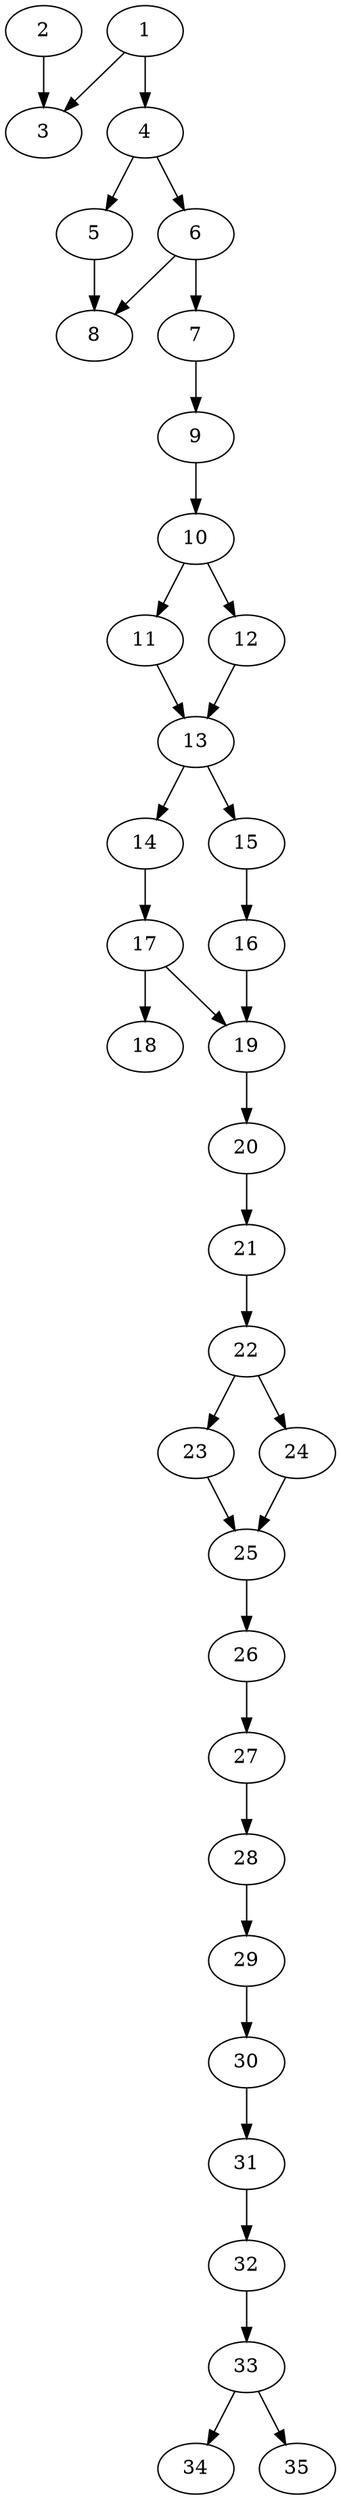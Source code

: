 // DAG automatically generated by daggen at Thu Oct  3 14:05:37 2019
// ./daggen --dot -n 35 --ccr 0.5 --fat 0.3 --regular 0.7 --density 0.7 --mindata 5242880 --maxdata 52428800 
digraph G {
  1 [size="31537152", alpha="0.16", expect_size="15768576"] 
  1 -> 3 [size ="15768576"]
  1 -> 4 [size ="15768576"]
  2 [size="60264448", alpha="0.02", expect_size="30132224"] 
  2 -> 3 [size ="30132224"]
  3 [size="48498688", alpha="0.18", expect_size="24249344"] 
  4 [size="40712192", alpha="0.03", expect_size="20356096"] 
  4 -> 5 [size ="20356096"]
  4 -> 6 [size ="20356096"]
  5 [size="37832704", alpha="0.00", expect_size="18916352"] 
  5 -> 8 [size ="18916352"]
  6 [size="98746368", alpha="0.05", expect_size="49373184"] 
  6 -> 7 [size ="49373184"]
  6 -> 8 [size ="49373184"]
  7 [size="24424448", alpha="0.16", expect_size="12212224"] 
  7 -> 9 [size ="12212224"]
  8 [size="39280640", alpha="0.02", expect_size="19640320"] 
  9 [size="52930560", alpha="0.05", expect_size="26465280"] 
  9 -> 10 [size ="26465280"]
  10 [size="87056384", alpha="0.06", expect_size="43528192"] 
  10 -> 11 [size ="43528192"]
  10 -> 12 [size ="43528192"]
  11 [size="62797824", alpha="0.17", expect_size="31398912"] 
  11 -> 13 [size ="31398912"]
  12 [size="44359680", alpha="0.03", expect_size="22179840"] 
  12 -> 13 [size ="22179840"]
  13 [size="55517184", alpha="0.19", expect_size="27758592"] 
  13 -> 14 [size ="27758592"]
  13 -> 15 [size ="27758592"]
  14 [size="47925248", alpha="0.05", expect_size="23962624"] 
  14 -> 17 [size ="23962624"]
  15 [size="63459328", alpha="0.19", expect_size="31729664"] 
  15 -> 16 [size ="31729664"]
  16 [size="65097728", alpha="0.06", expect_size="32548864"] 
  16 -> 19 [size ="32548864"]
  17 [size="88532992", alpha="0.02", expect_size="44266496"] 
  17 -> 18 [size ="44266496"]
  17 -> 19 [size ="44266496"]
  18 [size="69238784", alpha="0.03", expect_size="34619392"] 
  19 [size="77637632", alpha="0.09", expect_size="38818816"] 
  19 -> 20 [size ="38818816"]
  20 [size="101625856", alpha="0.19", expect_size="50812928"] 
  20 -> 21 [size ="50812928"]
  21 [size="33699840", alpha="0.14", expect_size="16849920"] 
  21 -> 22 [size ="16849920"]
  22 [size="20398080", alpha="0.19", expect_size="10199040"] 
  22 -> 23 [size ="10199040"]
  22 -> 24 [size ="10199040"]
  23 [size="35125248", alpha="0.12", expect_size="17562624"] 
  23 -> 25 [size ="17562624"]
  24 [size="31064064", alpha="0.11", expect_size="15532032"] 
  24 -> 25 [size ="15532032"]
  25 [size="52549632", alpha="0.17", expect_size="26274816"] 
  25 -> 26 [size ="26274816"]
  26 [size="49817600", alpha="0.01", expect_size="24908800"] 
  26 -> 27 [size ="24908800"]
  27 [size="78323712", alpha="0.08", expect_size="39161856"] 
  27 -> 28 [size ="39161856"]
  28 [size="86734848", alpha="0.01", expect_size="43367424"] 
  28 -> 29 [size ="43367424"]
  29 [size="98840576", alpha="0.03", expect_size="49420288"] 
  29 -> 30 [size ="49420288"]
  30 [size="48252928", alpha="0.01", expect_size="24126464"] 
  30 -> 31 [size ="24126464"]
  31 [size="44939264", alpha="0.10", expect_size="22469632"] 
  31 -> 32 [size ="22469632"]
  32 [size="15583232", alpha="0.07", expect_size="7791616"] 
  32 -> 33 [size ="7791616"]
  33 [size="104333312", alpha="0.13", expect_size="52166656"] 
  33 -> 34 [size ="52166656"]
  33 -> 35 [size ="52166656"]
  34 [size="66088960", alpha="0.07", expect_size="33044480"] 
  35 [size="25452544", alpha="0.12", expect_size="12726272"] 
}
